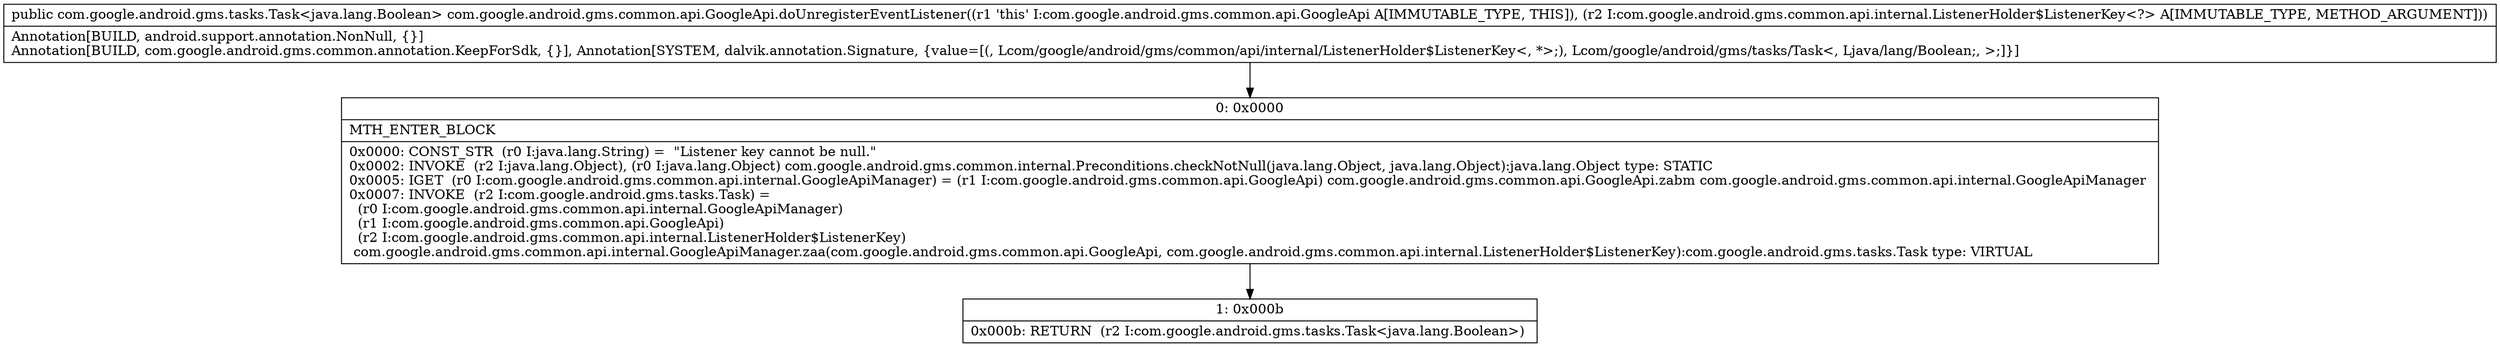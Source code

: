 digraph "CFG forcom.google.android.gms.common.api.GoogleApi.doUnregisterEventListener(Lcom\/google\/android\/gms\/common\/api\/internal\/ListenerHolder$ListenerKey;)Lcom\/google\/android\/gms\/tasks\/Task;" {
Node_0 [shape=record,label="{0\:\ 0x0000|MTH_ENTER_BLOCK\l|0x0000: CONST_STR  (r0 I:java.lang.String) =  \"Listener key cannot be null.\" \l0x0002: INVOKE  (r2 I:java.lang.Object), (r0 I:java.lang.Object) com.google.android.gms.common.internal.Preconditions.checkNotNull(java.lang.Object, java.lang.Object):java.lang.Object type: STATIC \l0x0005: IGET  (r0 I:com.google.android.gms.common.api.internal.GoogleApiManager) = (r1 I:com.google.android.gms.common.api.GoogleApi) com.google.android.gms.common.api.GoogleApi.zabm com.google.android.gms.common.api.internal.GoogleApiManager \l0x0007: INVOKE  (r2 I:com.google.android.gms.tasks.Task) = \l  (r0 I:com.google.android.gms.common.api.internal.GoogleApiManager)\l  (r1 I:com.google.android.gms.common.api.GoogleApi)\l  (r2 I:com.google.android.gms.common.api.internal.ListenerHolder$ListenerKey)\l com.google.android.gms.common.api.internal.GoogleApiManager.zaa(com.google.android.gms.common.api.GoogleApi, com.google.android.gms.common.api.internal.ListenerHolder$ListenerKey):com.google.android.gms.tasks.Task type: VIRTUAL \l}"];
Node_1 [shape=record,label="{1\:\ 0x000b|0x000b: RETURN  (r2 I:com.google.android.gms.tasks.Task\<java.lang.Boolean\>) \l}"];
MethodNode[shape=record,label="{public com.google.android.gms.tasks.Task\<java.lang.Boolean\> com.google.android.gms.common.api.GoogleApi.doUnregisterEventListener((r1 'this' I:com.google.android.gms.common.api.GoogleApi A[IMMUTABLE_TYPE, THIS]), (r2 I:com.google.android.gms.common.api.internal.ListenerHolder$ListenerKey\<?\> A[IMMUTABLE_TYPE, METHOD_ARGUMENT]))  | Annotation[BUILD, android.support.annotation.NonNull, \{\}]\lAnnotation[BUILD, com.google.android.gms.common.annotation.KeepForSdk, \{\}], Annotation[SYSTEM, dalvik.annotation.Signature, \{value=[(, Lcom\/google\/android\/gms\/common\/api\/internal\/ListenerHolder$ListenerKey\<, *\>;), Lcom\/google\/android\/gms\/tasks\/Task\<, Ljava\/lang\/Boolean;, \>;]\}]\l}"];
MethodNode -> Node_0;
Node_0 -> Node_1;
}

